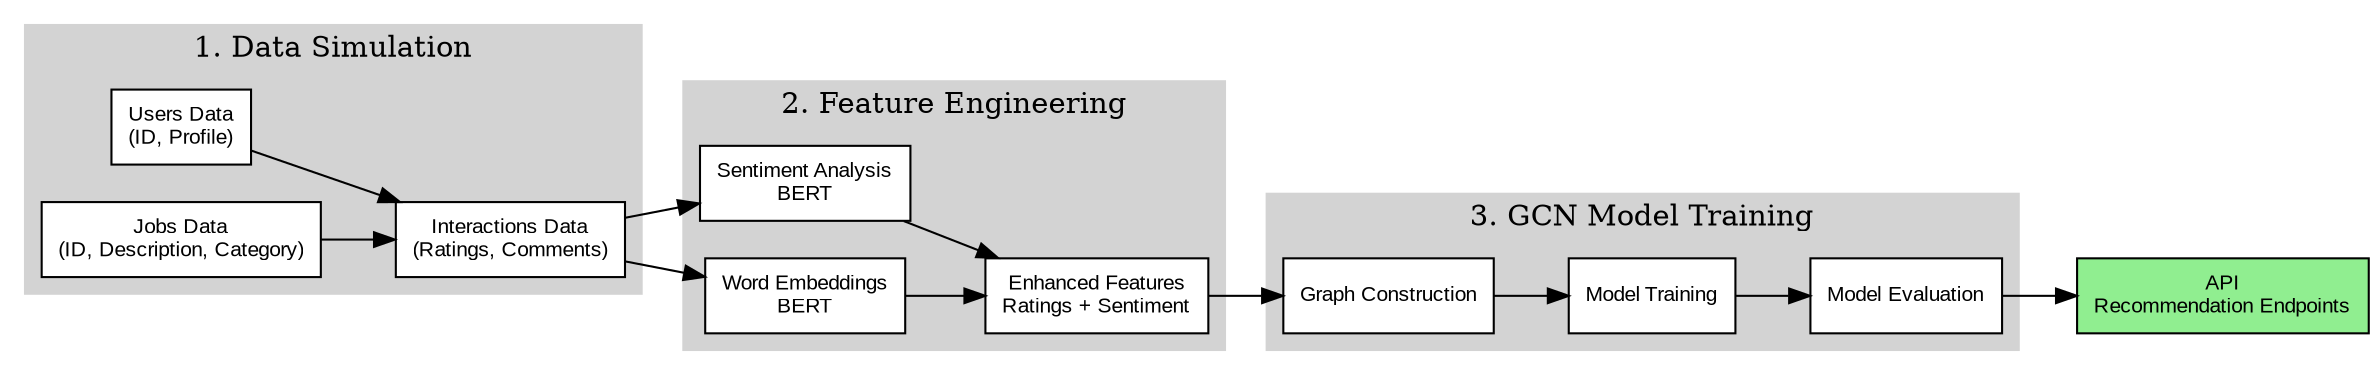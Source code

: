 digraph recommendation_system {
    // Graph settings
    rankdir=LR;
    node [shape=box, style=filled, fillcolor=lightblue, fontname="Arial", fontsize=10];
    edge [fontname="Arial", fontsize=8];
    
    // Define main stages
    subgraph cluster_0 {
        style=filled;
        color=lightgrey;
        node [style=filled, fillcolor=white];
        label="1. Data Simulation";
        
        users [label="Users Data\n(ID, Profile)"];
        jobs [label="Jobs Data\n(ID, Description, Category)"];
        interactions [label="Interactions Data\n(Ratings, Comments)"];
        
        users -> interactions;
        jobs -> interactions;
    }
    
    subgraph cluster_1 {
        style=filled;
        color=lightgrey;
        node [style=filled, fillcolor=white];
        label="2. Feature Engineering";
        
        sentiment [label="Sentiment Analysis\nBERT"];
        embeddings [label="Word Embeddings\nBERT"];
        features [label="Enhanced Features\nRatings + Sentiment"];
        
        sentiment -> features;
        embeddings -> features;
    }
    
    subgraph cluster_2 {
        style=filled;
        color=lightgrey;
        node [style=filled, fillcolor=white];
        label="3. GCN Model Training";
        
        graph_construction [label="Graph Construction"];
        training [label="Model Training"];
        evaluation [label="Model Evaluation"];
        
        graph_construction -> training;
        training -> evaluation;
    }
    
    // Connect the stages
    interactions -> sentiment;
    interactions -> embeddings;
    features -> graph_construction;
    evaluation -> API;
    
    // Final API
    API [label="API\nRecommendation Endpoints", fillcolor=lightgreen];
}
